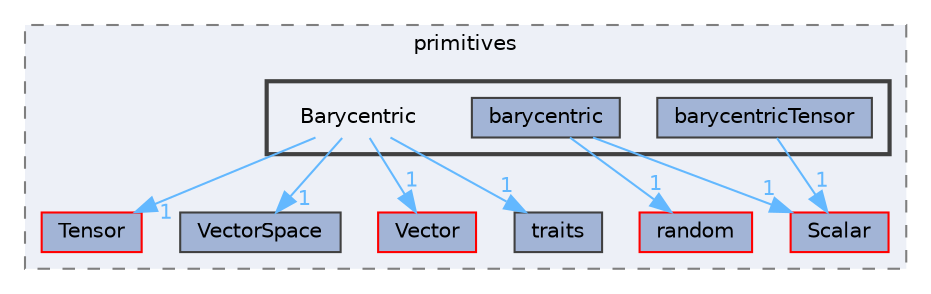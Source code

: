 digraph "src/OpenFOAM/primitives/Barycentric"
{
 // LATEX_PDF_SIZE
  bgcolor="transparent";
  edge [fontname=Helvetica,fontsize=10,labelfontname=Helvetica,labelfontsize=10];
  node [fontname=Helvetica,fontsize=10,shape=box,height=0.2,width=0.4];
  compound=true
  subgraph clusterdir_3e50f45338116b169052b428016851aa {
    graph [ bgcolor="#edf0f7", pencolor="grey50", label="primitives", fontname=Helvetica,fontsize=10 style="filled,dashed", URL="dir_3e50f45338116b169052b428016851aa.html",tooltip=""]
  dir_15da0e2a135f43ffeb4645c968ce8ac7 [label="Tensor", fillcolor="#a2b4d6", color="red", style="filled", URL="dir_15da0e2a135f43ffeb4645c968ce8ac7.html",tooltip=""];
  dir_67e43ffa00fdb90d8ab20f3d61175616 [label="VectorSpace", fillcolor="#a2b4d6", color="grey25", style="filled", URL="dir_67e43ffa00fdb90d8ab20f3d61175616.html",tooltip=""];
  dir_6ef5fbba1c02603637a533e2f686aa62 [label="Vector", fillcolor="#a2b4d6", color="red", style="filled", URL="dir_6ef5fbba1c02603637a533e2f686aa62.html",tooltip=""];
  dir_e46438c88d14724c9114690b543855a0 [label="traits", fillcolor="#a2b4d6", color="grey25", style="filled", URL="dir_e46438c88d14724c9114690b543855a0.html",tooltip=""];
  dir_fe902bc9ff5b589eb0ead5d28c94889f [label="random", fillcolor="#a2b4d6", color="red", style="filled", URL="dir_fe902bc9ff5b589eb0ead5d28c94889f.html",tooltip=""];
  dir_b4f4914e791ff496381862f16be45bae [label="Scalar", fillcolor="#a2b4d6", color="red", style="filled", URL="dir_b4f4914e791ff496381862f16be45bae.html",tooltip=""];
  subgraph clusterdir_3c304ef3481c622fb6086e7ef28ab35d {
    graph [ bgcolor="#edf0f7", pencolor="grey25", label="", fontname=Helvetica,fontsize=10 style="filled,bold", URL="dir_3c304ef3481c622fb6086e7ef28ab35d.html",tooltip=""]
    dir_3c304ef3481c622fb6086e7ef28ab35d [shape=plaintext, label="Barycentric"];
  dir_983ab4618ecc874560ea48506a8036d6 [label="barycentric", fillcolor="#a2b4d6", color="grey25", style="filled", URL="dir_983ab4618ecc874560ea48506a8036d6.html",tooltip=""];
  dir_8db617f2058b80be2d6ee51bb03827e3 [label="barycentricTensor", fillcolor="#a2b4d6", color="grey25", style="filled", URL="dir_8db617f2058b80be2d6ee51bb03827e3.html",tooltip=""];
  }
  }
  dir_3c304ef3481c622fb6086e7ef28ab35d->dir_15da0e2a135f43ffeb4645c968ce8ac7 [headlabel="1", labeldistance=1.5 headhref="dir_000188_003981.html" href="dir_000188_003981.html" color="steelblue1" fontcolor="steelblue1"];
  dir_3c304ef3481c622fb6086e7ef28ab35d->dir_67e43ffa00fdb90d8ab20f3d61175616 [headlabel="1", labeldistance=1.5 headhref="dir_000188_004263.html" href="dir_000188_004263.html" color="steelblue1" fontcolor="steelblue1"];
  dir_3c304ef3481c622fb6086e7ef28ab35d->dir_6ef5fbba1c02603637a533e2f686aa62 [headlabel="1", labeldistance=1.5 headhref="dir_000188_004258.html" href="dir_000188_004258.html" color="steelblue1" fontcolor="steelblue1"];
  dir_3c304ef3481c622fb6086e7ef28ab35d->dir_e46438c88d14724c9114690b543855a0 [headlabel="1", labeldistance=1.5 headhref="dir_000188_004092.html" href="dir_000188_004092.html" color="steelblue1" fontcolor="steelblue1"];
  dir_983ab4618ecc874560ea48506a8036d6->dir_b4f4914e791ff496381862f16be45bae [headlabel="1", labeldistance=1.5 headhref="dir_000189_003415.html" href="dir_000189_003415.html" color="steelblue1" fontcolor="steelblue1"];
  dir_983ab4618ecc874560ea48506a8036d6->dir_fe902bc9ff5b589eb0ead5d28c94889f [headlabel="1", labeldistance=1.5 headhref="dir_000189_003178.html" href="dir_000189_003178.html" color="steelblue1" fontcolor="steelblue1"];
  dir_8db617f2058b80be2d6ee51bb03827e3->dir_b4f4914e791ff496381862f16be45bae [headlabel="1", labeldistance=1.5 headhref="dir_000192_003415.html" href="dir_000192_003415.html" color="steelblue1" fontcolor="steelblue1"];
}
